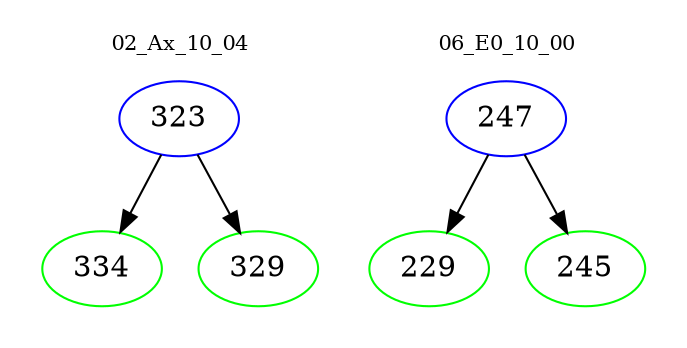 digraph{
subgraph cluster_0 {
color = white
label = "02_Ax_10_04";
fontsize=10;
T0_323 [label="323", color="blue"]
T0_323 -> T0_334 [color="black"]
T0_334 [label="334", color="green"]
T0_323 -> T0_329 [color="black"]
T0_329 [label="329", color="green"]
}
subgraph cluster_1 {
color = white
label = "06_E0_10_00";
fontsize=10;
T1_247 [label="247", color="blue"]
T1_247 -> T1_229 [color="black"]
T1_229 [label="229", color="green"]
T1_247 -> T1_245 [color="black"]
T1_245 [label="245", color="green"]
}
}
